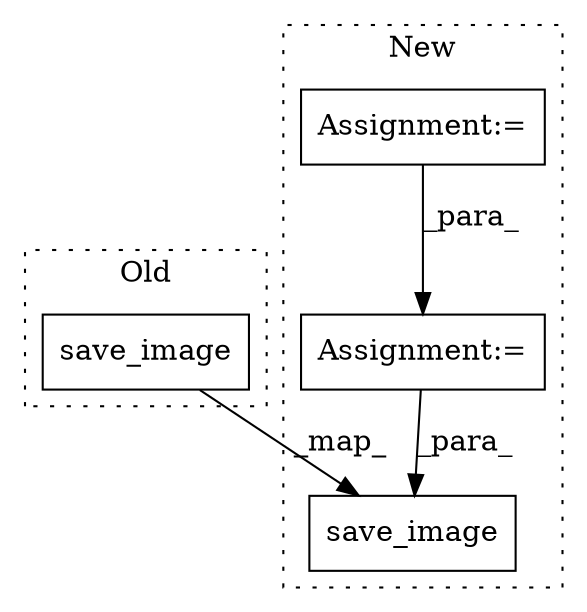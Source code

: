 digraph G {
subgraph cluster0 {
1 [label="save_image" a="32" s="893,962" l="11,1" shape="box"];
label = "Old";
style="dotted";
}
subgraph cluster1 {
2 [label="save_image" a="32" s="1174,1228" l="11,1" shape="box"];
3 [label="Assignment:=" a="7" s="1055" l="1" shape="box"];
4 [label="Assignment:=" a="7" s="995" l="1" shape="box"];
label = "New";
style="dotted";
}
1 -> 2 [label="_map_"];
3 -> 2 [label="_para_"];
4 -> 3 [label="_para_"];
}
